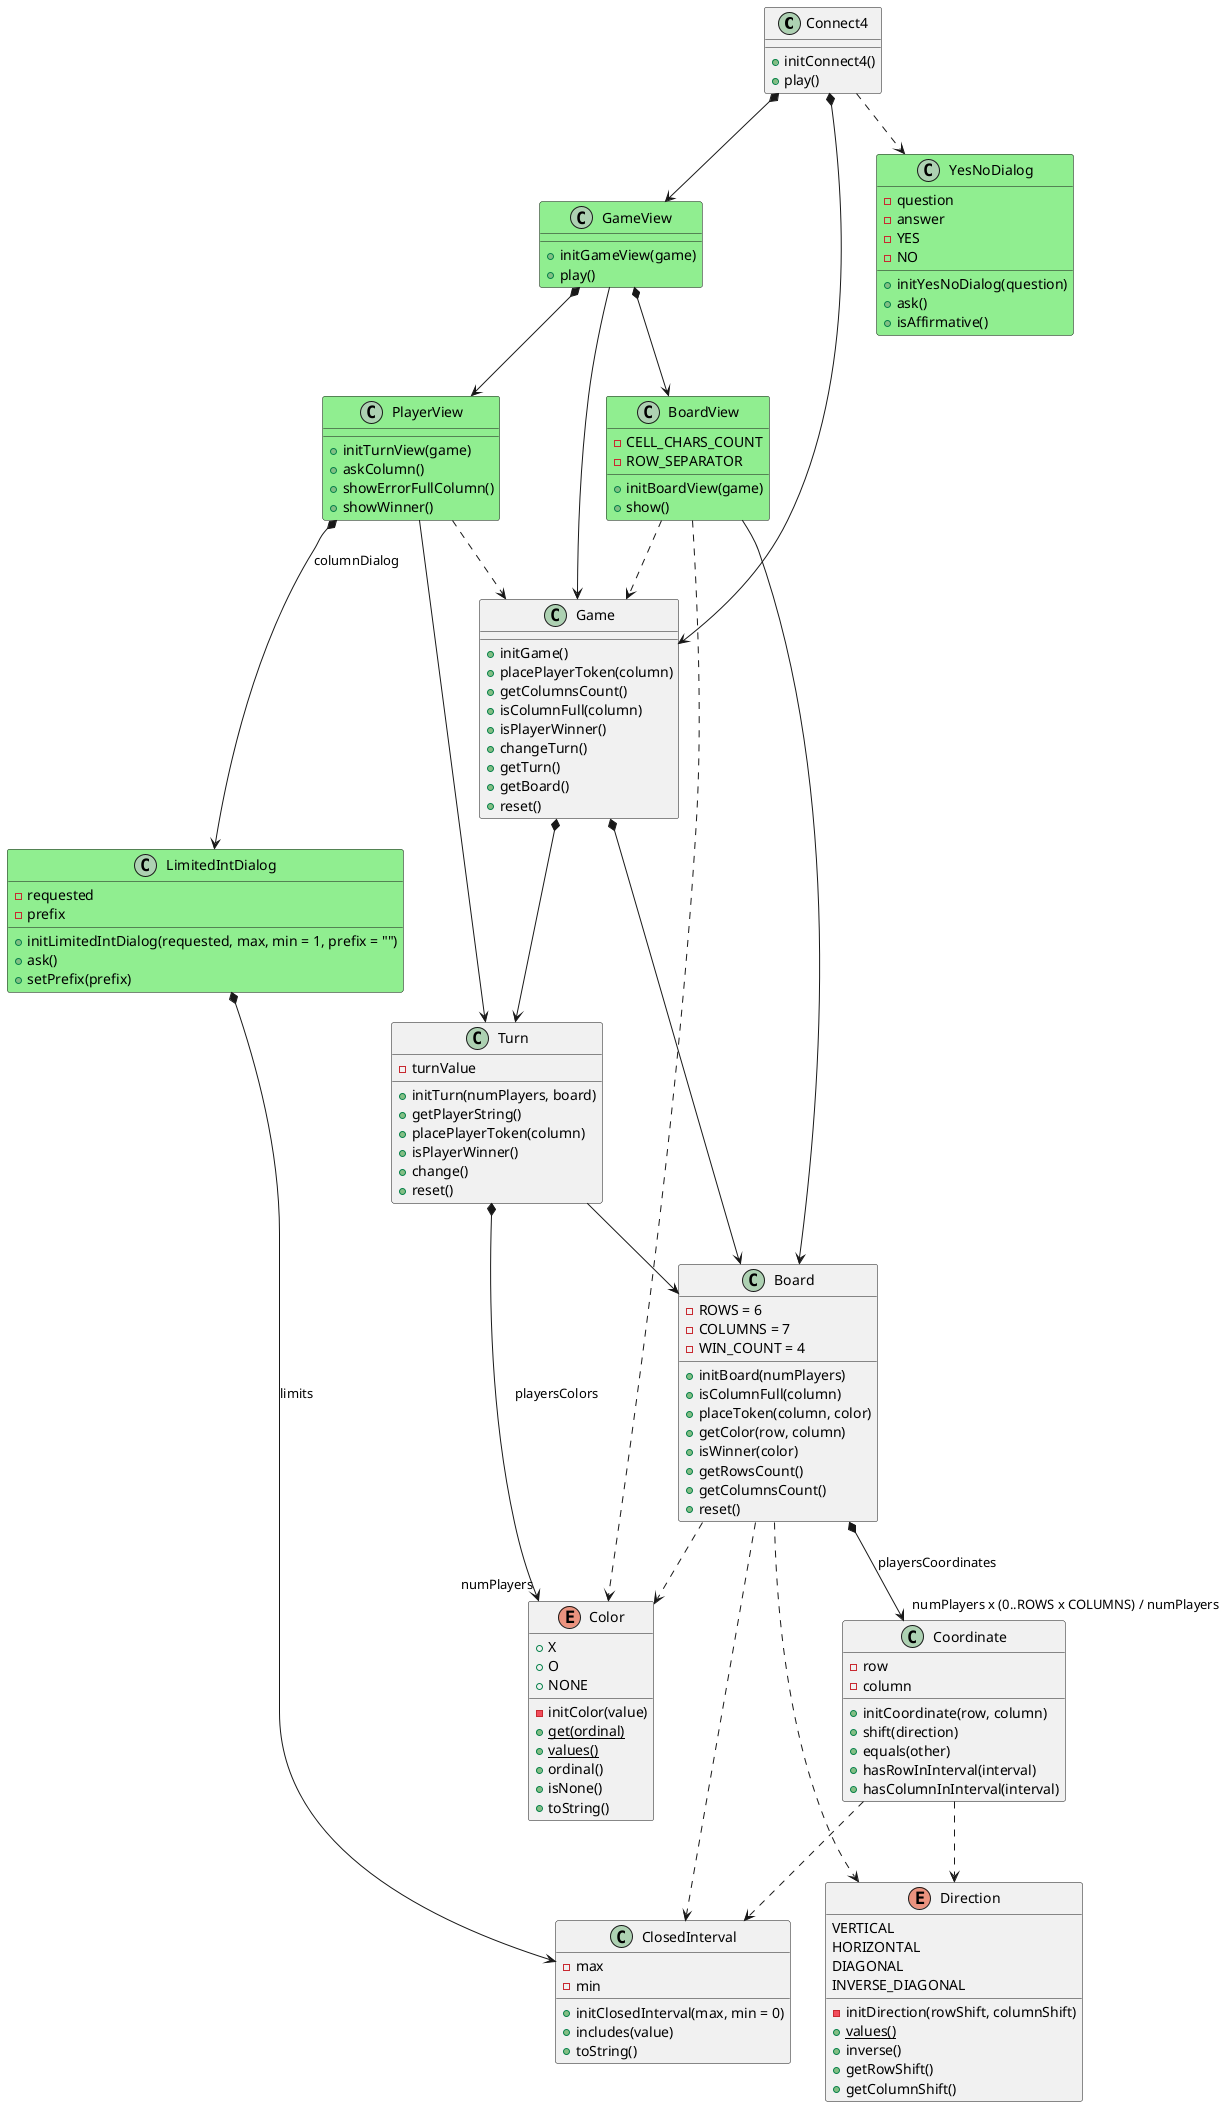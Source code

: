 @startuml analysis

class Connect4 {

    + initConnect4()
    + play()
}
Connect4 *--> Game
Connect4 *--> GameView
Connect4 ..> YesNoDialog

class YesNoDialog #LightGreen {  
    - question
    - answer   
    - YES
    - NO

    + initYesNoDialog(question)
    + ask()
    + isAffirmative()
}

class GameView #LightGreen {
    + initGameView(game)
    + play()
}
GameView --> Game
GameView *--> PlayerView
GameView *--> BoardView

class Game {     

    + initGame()
    + placePlayerToken(column)
    + getColumnsCount()
    + isColumnFull(column)
    + isPlayerWinner()    
    + changeTurn()
    + getTurn()
    + getBoard()
    + reset()
}
Game *--> Turn
Game *--> Board

class PlayerView #LightGreen {
    + initTurnView(game)
    + askColumn()
    + showErrorFullColumn()
    + showWinner()
}
PlayerView --> Turn
PlayerView ..> Game
PlayerView *--> LimitedIntDialog : columnDialog

class Turn {
    - turnValue

    + initTurn(numPlayers, board)  
    + getPlayerString()      
    + placePlayerToken(column)        
    + isPlayerWinner()
    + change()   
    + reset() 
}
Turn *--> "numPlayers" Color : playersColors
Turn --> Board

class BoardView #LightGreen {
    - CELL_CHARS_COUNT
    - ROW_SEPARATOR

    + initBoardView(game)
    + show()
}
BoardView --> Board
BoardView ..> Color
BoardView ..> Game

class Board {
    - ROWS = 6
    - COLUMNS = 7
    - WIN_COUNT = 4
    
    + initBoard(numPlayers)
    + isColumnFull(column)
    + placeToken(column, color)
    + getColor(row, column)
    + isWinner(color)    
    + getRowsCount()
    + getColumnsCount()
    + reset()
}
Board *--> "numPlayers x (0..ROWS x COLUMNS) / numPlayers" Coordinate : playersCoordinates
Board ..> ClosedInterval
Board ..> Direction
Board ..> Color

class Coordinate {
    - row
    - column 

    + initCoordinate(row, column)
    + shift(direction)
    + equals(other)   
    + hasRowInInterval(interval)
    + hasColumnInInterval(interval)
}
Coordinate ..> Direction
Coordinate ..> ClosedInterval

class ClosedInterval {
    - max
    - min

    + initClosedInterval(max, min = 0)
    + includes(value)
    + toString()
}

enum Direction {
    VERTICAL
    HORIZONTAL
    DIAGONAL
    INVERSE_DIAGONAL

    - initDirection(rowShift, columnShift)
    + {static} values()
    + inverse()
    + getRowShift()
    + getColumnShift()
}


enum Color {
    + X
    + O   
    + NONE 

    - initColor(value)
    + {static} get(ordinal) 
    + {static} values()  
    + ordinal()
    + isNone()
    + toString()
}



class LimitedIntDialog #LightGreen {
    - requested
    - prefix
    
    + initLimitedIntDialog(requested, max, min = 1, prefix = "") 
    + ask()
    + setPrefix(prefix)
}
LimitedIntDialog *--> ClosedInterval : limits

@enduml